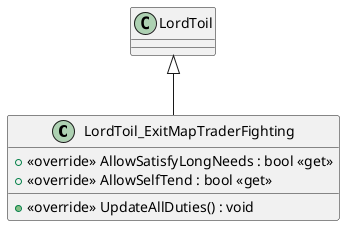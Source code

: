 @startuml
class LordToil_ExitMapTraderFighting {
    + <<override>> AllowSatisfyLongNeeds : bool <<get>>
    + <<override>> AllowSelfTend : bool <<get>>
    + <<override>> UpdateAllDuties() : void
}
LordToil <|-- LordToil_ExitMapTraderFighting
@enduml

